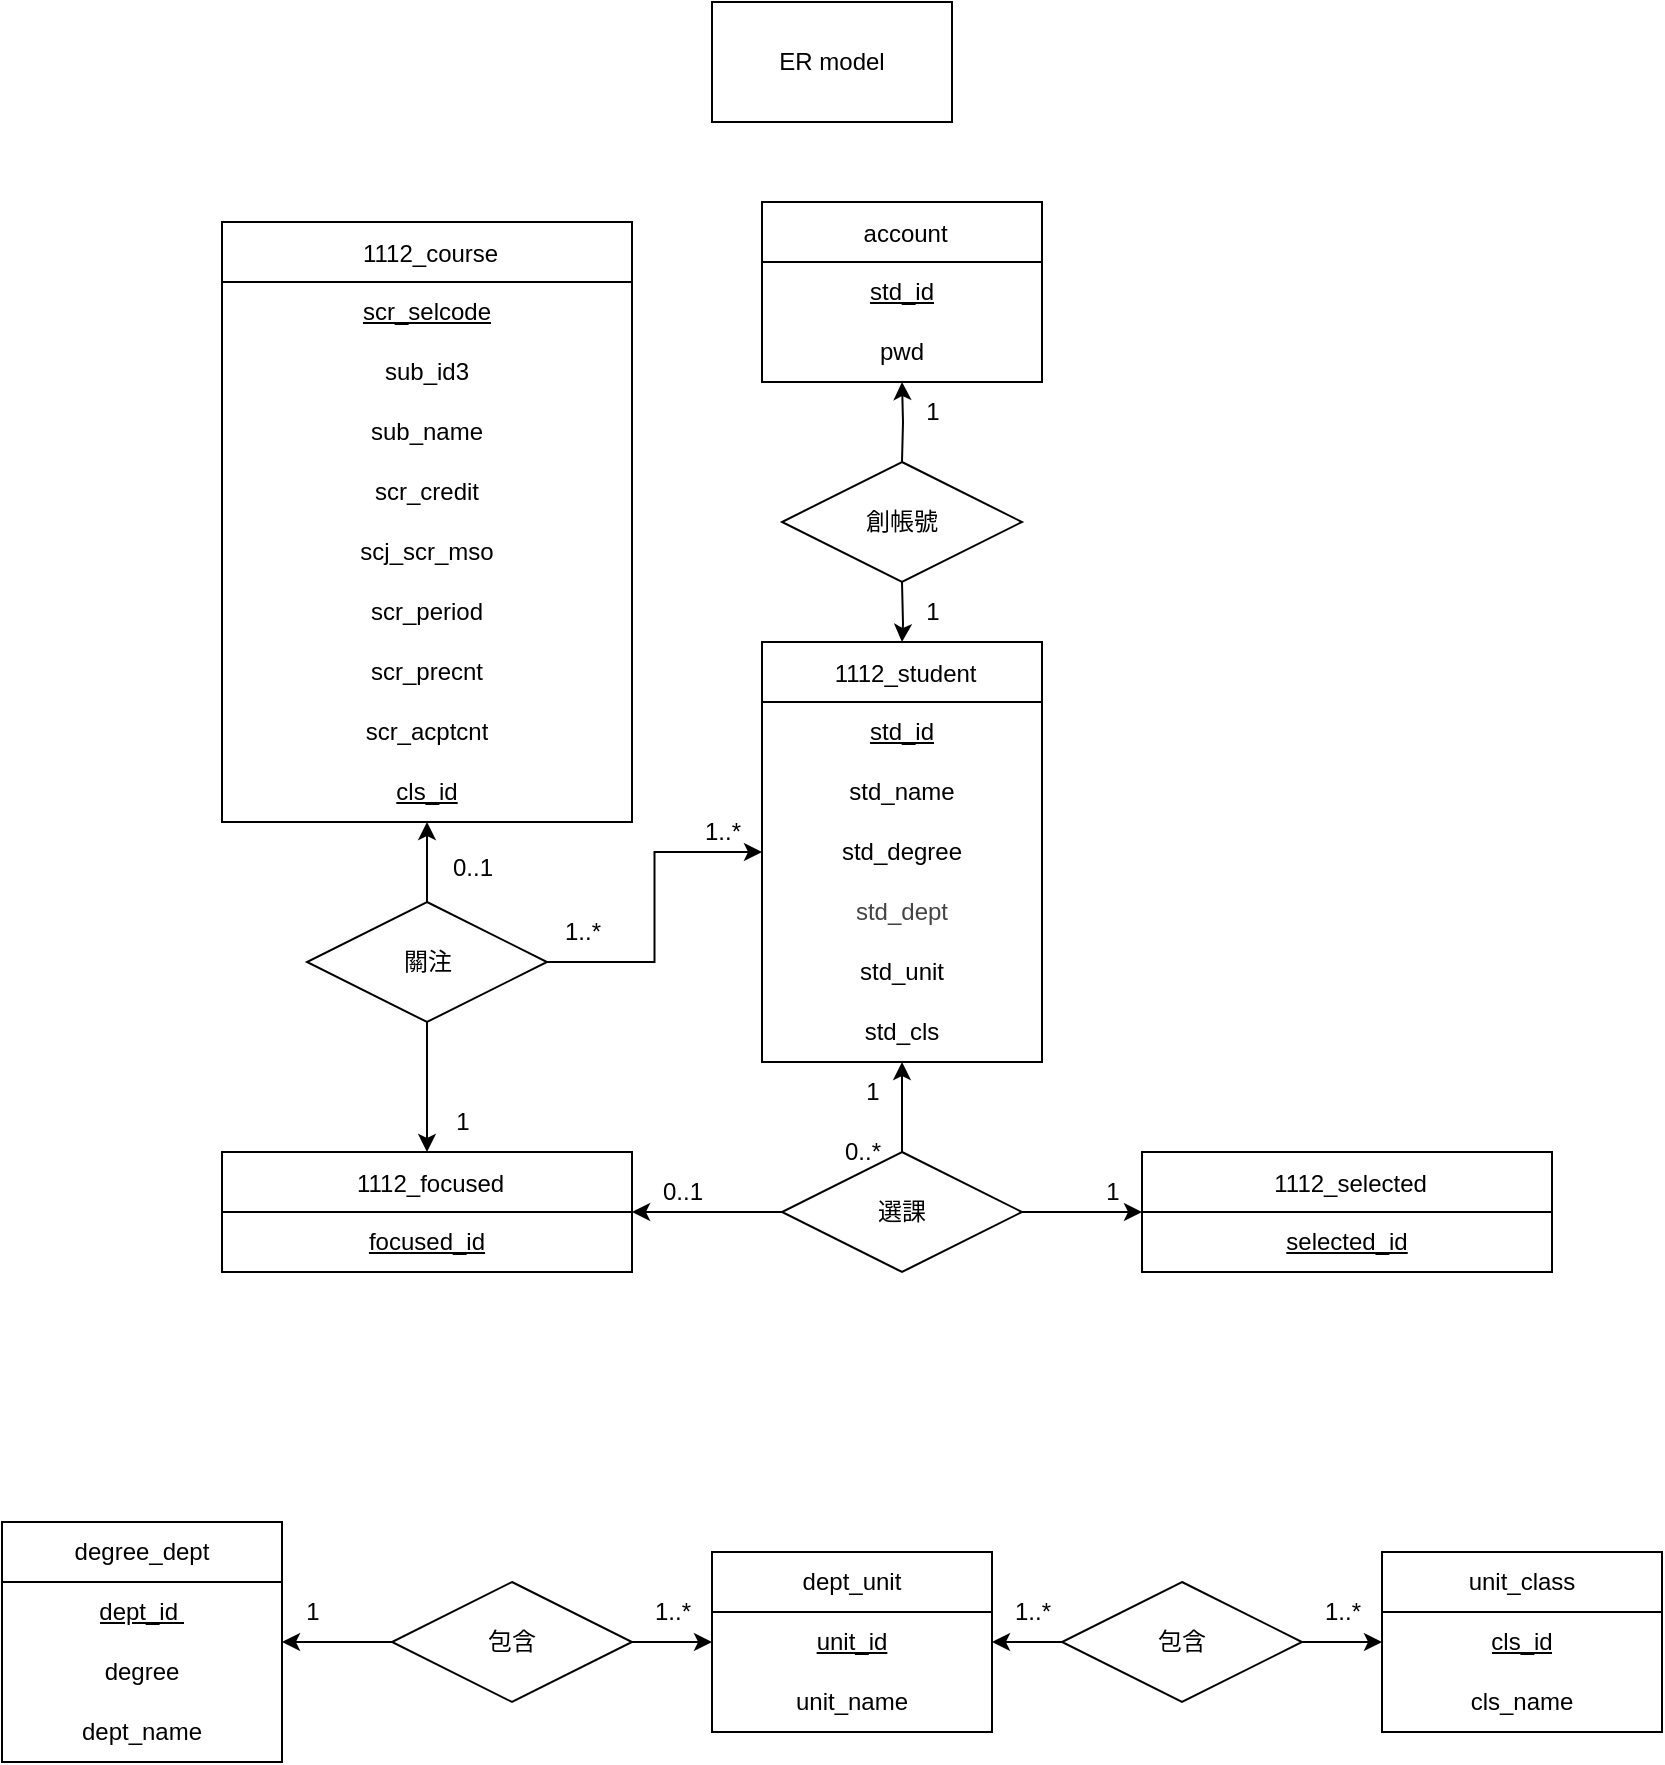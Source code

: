 <mxfile version="21.2.9" type="github">
  <diagram id="R2lEEEUBdFMjLlhIrx00" name="Page-1">
    <mxGraphModel dx="1195" dy="663" grid="1" gridSize="10" guides="1" tooltips="1" connect="1" arrows="1" fold="1" page="1" pageScale="1" pageWidth="850" pageHeight="1100" math="0" shadow="0" extFonts="Permanent Marker^https://fonts.googleapis.com/css?family=Permanent+Marker">
      <root>
        <mxCell id="0" />
        <mxCell id="1" parent="0" />
        <mxCell id="vBID_PsvmsIJTTbNB8JC-1" value="ER model" style="rounded=0;whiteSpace=wrap;html=1;fontFamily=Helvetica;fontSize=12;" parent="1" vertex="1">
          <mxGeometry x="365" y="30" width="120" height="60" as="geometry" />
        </mxCell>
        <mxCell id="yBJZet3rY0jRwUwAL0DD-2" value="&lt;a class=&quot;hover_show_full&quot; href=&quot;http://localhost/phpmyadmin/index.php?route=/sql&amp;amp;pos=0&amp;amp;db=fcu&amp;amp;table=1112_course&quot; title=&quot;瀏覽&quot; style=&quot;box-sizing: border-box; color: rgb(0, 0, 0); text-decoration-line: none; padding-left: 0.3em; line-height: 1.5em; height: 1.5em; position: relative; z-index: 100; vertical-align: sub; font-size: 12px; text-align: left;&quot;&gt;1112_course&lt;/a&gt;" style="swimlane;fontStyle=0;childLayout=stackLayout;horizontal=1;startSize=30;horizontalStack=0;resizeParent=1;resizeParentMax=0;resizeLast=0;collapsible=1;marginBottom=0;whiteSpace=wrap;html=1;fontFamily=Helvetica;fontSize=12;" vertex="1" parent="1">
          <mxGeometry x="120" y="140" width="205" height="300" as="geometry" />
        </mxCell>
        <mxCell id="yBJZet3rY0jRwUwAL0DD-3" value="scr_selcode" style="text;strokeColor=none;fillColor=none;align=center;verticalAlign=middle;spacingLeft=4;spacingRight=4;overflow=hidden;points=[[0,0.5],[1,0.5]];portConstraint=eastwest;rotatable=0;whiteSpace=wrap;html=1;fontStyle=4;fontFamily=Helvetica;fontSize=12;" vertex="1" parent="yBJZet3rY0jRwUwAL0DD-2">
          <mxGeometry y="30" width="205" height="30" as="geometry" />
        </mxCell>
        <mxCell id="yBJZet3rY0jRwUwAL0DD-4" value="sub_id3" style="text;strokeColor=none;fillColor=none;align=center;verticalAlign=middle;spacingLeft=4;spacingRight=4;overflow=hidden;points=[[0,0.5],[1,0.5]];portConstraint=eastwest;rotatable=0;whiteSpace=wrap;html=1;fontFamily=Helvetica;fontSize=12;" vertex="1" parent="yBJZet3rY0jRwUwAL0DD-2">
          <mxGeometry y="60" width="205" height="30" as="geometry" />
        </mxCell>
        <mxCell id="yBJZet3rY0jRwUwAL0DD-5" value="sub_name" style="text;strokeColor=none;fillColor=none;align=center;verticalAlign=middle;spacingLeft=4;spacingRight=4;overflow=hidden;points=[[0,0.5],[1,0.5]];portConstraint=eastwest;rotatable=0;whiteSpace=wrap;html=1;fontFamily=Helvetica;fontSize=12;" vertex="1" parent="yBJZet3rY0jRwUwAL0DD-2">
          <mxGeometry y="90" width="205" height="30" as="geometry" />
        </mxCell>
        <mxCell id="yBJZet3rY0jRwUwAL0DD-6" value="scr_credit" style="text;strokeColor=none;fillColor=none;align=center;verticalAlign=middle;spacingLeft=4;spacingRight=4;overflow=hidden;points=[[0,0.5],[1,0.5]];portConstraint=eastwest;rotatable=0;whiteSpace=wrap;html=1;fontFamily=Helvetica;fontSize=12;" vertex="1" parent="yBJZet3rY0jRwUwAL0DD-2">
          <mxGeometry y="120" width="205" height="30" as="geometry" />
        </mxCell>
        <mxCell id="yBJZet3rY0jRwUwAL0DD-7" value="scj_scr_mso" style="text;strokeColor=none;fillColor=none;align=center;verticalAlign=middle;spacingLeft=4;spacingRight=4;overflow=hidden;points=[[0,0.5],[1,0.5]];portConstraint=eastwest;rotatable=0;whiteSpace=wrap;html=1;fontFamily=Helvetica;fontSize=12;" vertex="1" parent="yBJZet3rY0jRwUwAL0DD-2">
          <mxGeometry y="150" width="205" height="30" as="geometry" />
        </mxCell>
        <mxCell id="yBJZet3rY0jRwUwAL0DD-8" value="&lt;div style=&quot;line-height: 19px; font-size: 12px;&quot;&gt;&lt;font style=&quot;font-size: 12px;&quot;&gt;scr_period&lt;/font&gt;&lt;br style=&quot;font-size: 12px;&quot;&gt;&lt;/div&gt;" style="text;strokeColor=none;fillColor=none;align=center;verticalAlign=middle;spacingLeft=4;spacingRight=4;overflow=hidden;points=[[0,0.5],[1,0.5]];portConstraint=eastwest;rotatable=0;html=1;whiteSpace=wrap;labelBackgroundColor=none;fontColor=default;fontFamily=Helvetica;fontSize=12;" vertex="1" parent="yBJZet3rY0jRwUwAL0DD-2">
          <mxGeometry y="180" width="205" height="30" as="geometry" />
        </mxCell>
        <mxCell id="yBJZet3rY0jRwUwAL0DD-9" value="&lt;div style=&quot;line-height: 19px; font-size: 12px;&quot;&gt;&lt;font style=&quot;font-size: 12px;&quot;&gt;scr_precnt&lt;/font&gt;&lt;br style=&quot;font-size: 12px;&quot;&gt;&lt;/div&gt;" style="text;strokeColor=none;fillColor=none;align=center;verticalAlign=middle;spacingLeft=4;spacingRight=4;overflow=hidden;points=[[0,0.5],[1,0.5]];portConstraint=eastwest;rotatable=0;html=1;whiteSpace=wrap;labelBackgroundColor=none;fontColor=default;fontFamily=Helvetica;fontSize=12;" vertex="1" parent="yBJZet3rY0jRwUwAL0DD-2">
          <mxGeometry y="210" width="205" height="30" as="geometry" />
        </mxCell>
        <mxCell id="yBJZet3rY0jRwUwAL0DD-10" value="&lt;div style=&quot;line-height: 19px; font-size: 12px;&quot;&gt;&lt;font style=&quot;font-size: 12px;&quot;&gt;scr_acptcnt&lt;/font&gt;&lt;br style=&quot;font-size: 12px;&quot;&gt;&lt;/div&gt;" style="text;strokeColor=none;fillColor=none;align=center;verticalAlign=middle;spacingLeft=4;spacingRight=4;overflow=hidden;points=[[0,0.5],[1,0.5]];portConstraint=eastwest;rotatable=0;html=1;whiteSpace=wrap;labelBackgroundColor=none;fontColor=default;fontFamily=Helvetica;fontSize=12;" vertex="1" parent="yBJZet3rY0jRwUwAL0DD-2">
          <mxGeometry y="240" width="205" height="30" as="geometry" />
        </mxCell>
        <mxCell id="yBJZet3rY0jRwUwAL0DD-11" value="&lt;div style=&quot;line-height: 19px; font-size: 12px;&quot;&gt;&lt;font style=&quot;font-size: 12px;&quot;&gt;cls_id&lt;/font&gt;&lt;br style=&quot;font-size: 12px;&quot;&gt;&lt;/div&gt;" style="text;strokeColor=none;fillColor=none;align=center;verticalAlign=middle;spacingLeft=4;spacingRight=4;overflow=hidden;points=[[0,0.5],[1,0.5]];portConstraint=eastwest;rotatable=0;html=1;whiteSpace=wrap;labelBackgroundColor=none;fontColor=default;fontFamily=Helvetica;fontStyle=4;fontSize=12;" vertex="1" parent="yBJZet3rY0jRwUwAL0DD-2">
          <mxGeometry y="270" width="205" height="30" as="geometry" />
        </mxCell>
        <mxCell id="yBJZet3rY0jRwUwAL0DD-12" value="&lt;a class=&quot;hover_show_full&quot; href=&quot;http://localhost/phpmyadmin/index.php?route=/sql&amp;amp;pos=0&amp;amp;db=fcu&amp;amp;table=1112_student&quot; title=&quot;瀏覽&quot; style=&quot;box-sizing: border-box; color: rgb(0, 0, 0); text-decoration-line: none; padding-left: 0.3em; line-height: 1.5em; height: 1.5em; position: relative; z-index: 100; vertical-align: sub; font-size: 12px; text-align: left;&quot;&gt;1112_student&lt;/a&gt;" style="swimlane;fontStyle=0;childLayout=stackLayout;horizontal=1;startSize=30;horizontalStack=0;resizeParent=1;resizeParentMax=0;resizeLast=0;collapsible=1;marginBottom=0;whiteSpace=wrap;html=1;fontFamily=Helvetica;fontSize=12;" vertex="1" parent="1">
          <mxGeometry x="390" y="350" width="140" height="210" as="geometry" />
        </mxCell>
        <mxCell id="yBJZet3rY0jRwUwAL0DD-13" value="std_id" style="text;strokeColor=none;fillColor=none;align=center;verticalAlign=middle;spacingLeft=4;spacingRight=4;overflow=hidden;points=[[0,0.5],[1,0.5]];portConstraint=eastwest;rotatable=0;whiteSpace=wrap;html=1;fontStyle=4;fontFamily=Helvetica;fontSize=12;" vertex="1" parent="yBJZet3rY0jRwUwAL0DD-12">
          <mxGeometry y="30" width="140" height="30" as="geometry" />
        </mxCell>
        <mxCell id="yBJZet3rY0jRwUwAL0DD-14" value="std_name" style="text;strokeColor=none;fillColor=none;align=center;verticalAlign=middle;spacingLeft=4;spacingRight=4;overflow=hidden;points=[[0,0.5],[1,0.5]];portConstraint=eastwest;rotatable=0;whiteSpace=wrap;html=1;fontFamily=Helvetica;fontSize=12;" vertex="1" parent="yBJZet3rY0jRwUwAL0DD-12">
          <mxGeometry y="60" width="140" height="30" as="geometry" />
        </mxCell>
        <mxCell id="yBJZet3rY0jRwUwAL0DD-15" value="&lt;div style=&quot;line-height: 19px; font-size: 12px;&quot;&gt;&lt;font style=&quot;font-size: 12px;&quot;&gt;std_degree&lt;/font&gt;&lt;br style=&quot;font-size: 12px;&quot;&gt;&lt;/div&gt;" style="text;strokeColor=none;fillColor=none;align=center;verticalAlign=middle;spacingLeft=4;spacingRight=4;overflow=hidden;points=[[0,0.5],[1,0.5]];portConstraint=eastwest;rotatable=0;whiteSpace=wrap;html=1;labelBackgroundColor=none;fontColor=default;fontFamily=Helvetica;fontSize=12;" vertex="1" parent="yBJZet3rY0jRwUwAL0DD-12">
          <mxGeometry y="90" width="140" height="30" as="geometry" />
        </mxCell>
        <mxCell id="yBJZet3rY0jRwUwAL0DD-16" value="&lt;div style=&quot;text-align: left; font-size: 12px;&quot;&gt;&lt;font color=&quot;#444444&quot; style=&quot;font-size: 12px;&quot;&gt;&lt;span style=&quot;font-size: 12px; background-color: rgb(255, 255, 255);&quot;&gt;std_dept&lt;/span&gt;&lt;/font&gt;&lt;/div&gt;" style="text;strokeColor=none;fillColor=none;align=center;verticalAlign=middle;spacingLeft=4;spacingRight=4;overflow=hidden;points=[[0,0.5],[1,0.5]];portConstraint=eastwest;rotatable=0;whiteSpace=wrap;html=1;labelBackgroundColor=none;fontColor=default;fontFamily=Helvetica;fontSize=12;" vertex="1" parent="yBJZet3rY0jRwUwAL0DD-12">
          <mxGeometry y="120" width="140" height="30" as="geometry" />
        </mxCell>
        <mxCell id="yBJZet3rY0jRwUwAL0DD-17" value="&lt;div style=&quot;font-size: 12px; line-height: 19px;&quot;&gt;std_unit&lt;br style=&quot;font-size: 12px;&quot;&gt;&lt;/div&gt;" style="text;strokeColor=none;fillColor=none;align=center;verticalAlign=middle;spacingLeft=4;spacingRight=4;overflow=hidden;points=[[0,0.5],[1,0.5]];portConstraint=eastwest;rotatable=0;whiteSpace=wrap;html=1;labelBackgroundColor=none;fontColor=default;fontFamily=Helvetica;fontSize=12;" vertex="1" parent="yBJZet3rY0jRwUwAL0DD-12">
          <mxGeometry y="150" width="140" height="30" as="geometry" />
        </mxCell>
        <mxCell id="yBJZet3rY0jRwUwAL0DD-18" value="&lt;div style=&quot;font-size: 12px; line-height: 19px;&quot;&gt;std_cls&lt;br style=&quot;font-size: 12px;&quot;&gt;&lt;/div&gt;" style="text;strokeColor=none;fillColor=none;align=center;verticalAlign=middle;spacingLeft=4;spacingRight=4;overflow=hidden;points=[[0,0.5],[1,0.5]];portConstraint=eastwest;rotatable=0;whiteSpace=wrap;html=1;labelBackgroundColor=none;fontColor=default;fontFamily=Helvetica;fontSize=12;" vertex="1" parent="yBJZet3rY0jRwUwAL0DD-12">
          <mxGeometry y="180" width="140" height="30" as="geometry" />
        </mxCell>
        <mxCell id="yBJZet3rY0jRwUwAL0DD-19" value="&lt;a class=&quot;hover_show_full&quot; href=&quot;http://localhost/phpmyadmin/index.php?route=/sql&amp;amp;pos=0&amp;amp;db=fcu&amp;amp;table=1112_focused&quot; title=&quot;瀏覽&quot; style=&quot;box-sizing: border-box; color: rgb(0, 0, 0); text-decoration-line: none; padding-left: 0.3em; line-height: 1.5em; height: 1.5em; position: relative; z-index: 100; vertical-align: sub; font-size: 12px; text-align: left;&quot;&gt;1112_focused&lt;/a&gt;" style="swimlane;fontStyle=0;childLayout=stackLayout;horizontal=1;startSize=30;horizontalStack=0;resizeParent=1;resizeParentMax=0;resizeLast=0;collapsible=1;marginBottom=0;whiteSpace=wrap;html=1;fontFamily=Helvetica;fontSize=12;" vertex="1" parent="1">
          <mxGeometry x="120" y="605" width="205" height="60" as="geometry" />
        </mxCell>
        <mxCell id="yBJZet3rY0jRwUwAL0DD-20" value="focused_id" style="text;strokeColor=none;fillColor=none;align=center;verticalAlign=middle;spacingLeft=4;spacingRight=4;overflow=hidden;points=[[0,0.5],[1,0.5]];portConstraint=eastwest;rotatable=0;whiteSpace=wrap;html=1;fontStyle=4;fontFamily=Helvetica;fontSize=12;" vertex="1" parent="yBJZet3rY0jRwUwAL0DD-19">
          <mxGeometry y="30" width="205" height="30" as="geometry" />
        </mxCell>
        <mxCell id="yBJZet3rY0jRwUwAL0DD-24" value="&lt;a class=&quot;hover_show_full&quot; href=&quot;http://localhost/phpmyadmin/index.php?route=/sql&amp;amp;pos=0&amp;amp;db=fcu&amp;amp;table=1112_selected&quot; title=&quot;瀏覽&quot; style=&quot;box-sizing: border-box; color: rgb(0, 0, 0); text-decoration-line: none; padding-left: 0.3em; line-height: 1.5em; height: 1.5em; position: relative; z-index: 100; vertical-align: sub; font-size: 12px; text-align: left;&quot;&gt;1112_selected&lt;/a&gt;" style="swimlane;fontStyle=0;childLayout=stackLayout;horizontal=1;startSize=30;horizontalStack=0;resizeParent=1;resizeParentMax=0;resizeLast=0;collapsible=1;marginBottom=0;whiteSpace=wrap;html=1;fontFamily=Helvetica;fontSize=12;" vertex="1" parent="1">
          <mxGeometry x="580" y="605" width="205" height="60" as="geometry" />
        </mxCell>
        <mxCell id="yBJZet3rY0jRwUwAL0DD-25" value="selected_id" style="text;strokeColor=none;fillColor=none;align=center;verticalAlign=middle;spacingLeft=4;spacingRight=4;overflow=hidden;points=[[0,0.5],[1,0.5]];portConstraint=eastwest;rotatable=0;whiteSpace=wrap;html=1;fontStyle=4;fontFamily=Helvetica;fontSize=12;" vertex="1" parent="yBJZet3rY0jRwUwAL0DD-24">
          <mxGeometry y="30" width="205" height="30" as="geometry" />
        </mxCell>
        <mxCell id="yBJZet3rY0jRwUwAL0DD-29" value="&lt;a class=&quot;hover_show_full&quot; href=&quot;http://localhost/phpmyadmin/index.php?route=/sql&amp;amp;pos=0&amp;amp;db=fcu&amp;amp;table=account&quot; title=&quot;瀏覽&quot; style=&quot;box-sizing: border-box; color: rgb(0, 0, 0); text-decoration-line: none; padding-left: 0.3em; line-height: 1.5em; height: 1.5em; position: relative; z-index: 100; vertical-align: sub; font-size: 12px; text-align: left;&quot;&gt;account&lt;/a&gt;" style="swimlane;fontStyle=0;childLayout=stackLayout;horizontal=1;startSize=30;horizontalStack=0;resizeParent=1;resizeParentMax=0;resizeLast=0;collapsible=1;marginBottom=0;whiteSpace=wrap;html=1;fontFamily=Helvetica;fontSize=12;" vertex="1" parent="1">
          <mxGeometry x="390" y="130" width="140" height="90" as="geometry" />
        </mxCell>
        <mxCell id="yBJZet3rY0jRwUwAL0DD-30" value="std_id" style="text;strokeColor=none;fillColor=none;align=center;verticalAlign=middle;spacingLeft=4;spacingRight=4;overflow=hidden;points=[[0,0.5],[1,0.5]];portConstraint=eastwest;rotatable=0;whiteSpace=wrap;html=1;fontStyle=4;fontFamily=Helvetica;fontSize=12;" vertex="1" parent="yBJZet3rY0jRwUwAL0DD-29">
          <mxGeometry y="30" width="140" height="30" as="geometry" />
        </mxCell>
        <mxCell id="yBJZet3rY0jRwUwAL0DD-31" value="pwd" style="text;strokeColor=none;fillColor=none;align=center;verticalAlign=middle;spacingLeft=4;spacingRight=4;overflow=hidden;points=[[0,0.5],[1,0.5]];portConstraint=eastwest;rotatable=0;whiteSpace=wrap;html=1;fontFamily=Helvetica;fontSize=12;" vertex="1" parent="yBJZet3rY0jRwUwAL0DD-29">
          <mxGeometry y="60" width="140" height="30" as="geometry" />
        </mxCell>
        <mxCell id="yBJZet3rY0jRwUwAL0DD-32" value="degree_dept" style="swimlane;fontStyle=0;childLayout=stackLayout;horizontal=1;startSize=30;horizontalStack=0;resizeParent=1;resizeParentMax=0;resizeLast=0;collapsible=1;marginBottom=0;whiteSpace=wrap;html=1;fontFamily=Helvetica;fontSize=12;" vertex="1" parent="1">
          <mxGeometry x="10" y="790" width="140" height="120" as="geometry" />
        </mxCell>
        <mxCell id="yBJZet3rY0jRwUwAL0DD-33" value="dept_id&amp;nbsp;" style="text;strokeColor=none;fillColor=none;align=center;verticalAlign=middle;spacingLeft=4;spacingRight=4;overflow=hidden;points=[[0,0.5],[1,0.5]];portConstraint=eastwest;rotatable=0;whiteSpace=wrap;html=1;fontStyle=4;fontFamily=Helvetica;fontSize=12;" vertex="1" parent="yBJZet3rY0jRwUwAL0DD-32">
          <mxGeometry y="30" width="140" height="30" as="geometry" />
        </mxCell>
        <mxCell id="yBJZet3rY0jRwUwAL0DD-34" value="degree" style="text;strokeColor=none;fillColor=none;align=center;verticalAlign=middle;spacingLeft=4;spacingRight=4;overflow=hidden;points=[[0,0.5],[1,0.5]];portConstraint=eastwest;rotatable=0;whiteSpace=wrap;html=1;fontStyle=0;fontFamily=Helvetica;fontSize=12;" vertex="1" parent="yBJZet3rY0jRwUwAL0DD-32">
          <mxGeometry y="60" width="140" height="30" as="geometry" />
        </mxCell>
        <mxCell id="yBJZet3rY0jRwUwAL0DD-35" value="dept_name" style="text;strokeColor=none;fillColor=none;align=center;verticalAlign=middle;spacingLeft=4;spacingRight=4;overflow=hidden;points=[[0,0.5],[1,0.5]];portConstraint=eastwest;rotatable=0;whiteSpace=wrap;html=1;fontStyle=0;fontFamily=Helvetica;fontSize=12;" vertex="1" parent="yBJZet3rY0jRwUwAL0DD-32">
          <mxGeometry y="90" width="140" height="30" as="geometry" />
        </mxCell>
        <mxCell id="yBJZet3rY0jRwUwAL0DD-36" value="dept_unit" style="swimlane;fontStyle=0;childLayout=stackLayout;horizontal=1;startSize=30;horizontalStack=0;resizeParent=1;resizeParentMax=0;resizeLast=0;collapsible=1;marginBottom=0;whiteSpace=wrap;html=1;fontFamily=Helvetica;fontSize=12;" vertex="1" parent="1">
          <mxGeometry x="365" y="805" width="140" height="90" as="geometry" />
        </mxCell>
        <mxCell id="yBJZet3rY0jRwUwAL0DD-37" value="unit_id" style="text;strokeColor=none;fillColor=none;align=center;verticalAlign=middle;spacingLeft=4;spacingRight=4;overflow=hidden;points=[[0,0.5],[1,0.5]];portConstraint=eastwest;rotatable=0;whiteSpace=wrap;html=1;fontStyle=4;fontFamily=Helvetica;fontSize=12;" vertex="1" parent="yBJZet3rY0jRwUwAL0DD-36">
          <mxGeometry y="30" width="140" height="30" as="geometry" />
        </mxCell>
        <mxCell id="yBJZet3rY0jRwUwAL0DD-96" value="&lt;font style=&quot;font-size: 12px;&quot;&gt;unit_name&lt;/font&gt;" style="text;strokeColor=none;fillColor=none;align=center;verticalAlign=middle;spacingLeft=4;spacingRight=4;overflow=hidden;points=[[0,0.5],[1,0.5]];portConstraint=eastwest;rotatable=0;whiteSpace=wrap;html=1;fontStyle=0;fontFamily=Helvetica;fontSize=12;" vertex="1" parent="yBJZet3rY0jRwUwAL0DD-36">
          <mxGeometry y="60" width="140" height="30" as="geometry" />
        </mxCell>
        <mxCell id="yBJZet3rY0jRwUwAL0DD-40" value="unit_class" style="swimlane;fontStyle=0;childLayout=stackLayout;horizontal=1;startSize=30;horizontalStack=0;resizeParent=1;resizeParentMax=0;resizeLast=0;collapsible=1;marginBottom=0;whiteSpace=wrap;html=1;fontFamily=Helvetica;fontSize=12;" vertex="1" parent="1">
          <mxGeometry x="700" y="805" width="140" height="90" as="geometry" />
        </mxCell>
        <mxCell id="yBJZet3rY0jRwUwAL0DD-41" value="cls_id" style="text;strokeColor=none;fillColor=none;align=center;verticalAlign=middle;spacingLeft=4;spacingRight=4;overflow=hidden;points=[[0,0.5],[1,0.5]];portConstraint=eastwest;rotatable=0;whiteSpace=wrap;html=1;fontStyle=4;fontFamily=Helvetica;fontSize=12;" vertex="1" parent="yBJZet3rY0jRwUwAL0DD-40">
          <mxGeometry y="30" width="140" height="30" as="geometry" />
        </mxCell>
        <mxCell id="yBJZet3rY0jRwUwAL0DD-43" value="cls_name" style="text;strokeColor=none;fillColor=none;align=center;verticalAlign=middle;spacingLeft=4;spacingRight=4;overflow=hidden;points=[[0,0.5],[1,0.5]];portConstraint=eastwest;rotatable=0;whiteSpace=wrap;html=1;fontStyle=0;fontFamily=Helvetica;fontSize=12;" vertex="1" parent="yBJZet3rY0jRwUwAL0DD-40">
          <mxGeometry y="60" width="140" height="30" as="geometry" />
        </mxCell>
        <mxCell id="yBJZet3rY0jRwUwAL0DD-54" style="edgeStyle=orthogonalEdgeStyle;rounded=0;orthogonalLoop=1;jettySize=auto;html=1;exitX=0.5;exitY=0;exitDx=0;exitDy=0;fontFamily=Helvetica;fontSize=12;" edge="1" parent="1" target="yBJZet3rY0jRwUwAL0DD-29">
          <mxGeometry relative="1" as="geometry">
            <mxPoint x="460" y="260" as="sourcePoint" />
          </mxGeometry>
        </mxCell>
        <mxCell id="yBJZet3rY0jRwUwAL0DD-55" style="edgeStyle=orthogonalEdgeStyle;rounded=0;orthogonalLoop=1;jettySize=auto;html=1;exitX=0.5;exitY=1;exitDx=0;exitDy=0;fontFamily=Helvetica;fontSize=12;" edge="1" parent="1" target="yBJZet3rY0jRwUwAL0DD-12">
          <mxGeometry relative="1" as="geometry">
            <mxPoint x="460" y="320" as="sourcePoint" />
          </mxGeometry>
        </mxCell>
        <mxCell id="yBJZet3rY0jRwUwAL0DD-50" style="edgeStyle=orthogonalEdgeStyle;rounded=0;orthogonalLoop=1;jettySize=auto;html=1;exitX=0.5;exitY=0;exitDx=0;exitDy=0;fontFamily=Helvetica;fontSize=12;" edge="1" parent="1" source="yBJZet3rY0jRwUwAL0DD-49" target="yBJZet3rY0jRwUwAL0DD-2">
          <mxGeometry relative="1" as="geometry" />
        </mxCell>
        <mxCell id="yBJZet3rY0jRwUwAL0DD-51" style="edgeStyle=orthogonalEdgeStyle;rounded=0;orthogonalLoop=1;jettySize=auto;html=1;exitX=0.5;exitY=1;exitDx=0;exitDy=0;fontFamily=Helvetica;fontSize=12;" edge="1" parent="1" source="yBJZet3rY0jRwUwAL0DD-49" target="yBJZet3rY0jRwUwAL0DD-19">
          <mxGeometry relative="1" as="geometry" />
        </mxCell>
        <mxCell id="yBJZet3rY0jRwUwAL0DD-91" style="edgeStyle=orthogonalEdgeStyle;rounded=0;orthogonalLoop=1;jettySize=auto;html=1;exitX=1;exitY=0.5;exitDx=0;exitDy=0;fontFamily=Helvetica;fontSize=12;" edge="1" parent="1" source="yBJZet3rY0jRwUwAL0DD-49" target="yBJZet3rY0jRwUwAL0DD-12">
          <mxGeometry relative="1" as="geometry" />
        </mxCell>
        <mxCell id="yBJZet3rY0jRwUwAL0DD-49" value="關注" style="shape=rhombus;perimeter=rhombusPerimeter;whiteSpace=wrap;html=1;align=center;fontFamily=Helvetica;fontSize=12;" vertex="1" parent="1">
          <mxGeometry x="162.5" y="480" width="120" height="60" as="geometry" />
        </mxCell>
        <mxCell id="yBJZet3rY0jRwUwAL0DD-58" style="edgeStyle=orthogonalEdgeStyle;rounded=0;orthogonalLoop=1;jettySize=auto;html=1;exitX=0;exitY=0.5;exitDx=0;exitDy=0;fontFamily=Helvetica;fontSize=12;" edge="1" parent="1" source="yBJZet3rY0jRwUwAL0DD-56" target="yBJZet3rY0jRwUwAL0DD-32">
          <mxGeometry relative="1" as="geometry" />
        </mxCell>
        <mxCell id="yBJZet3rY0jRwUwAL0DD-64" style="edgeStyle=orthogonalEdgeStyle;rounded=0;orthogonalLoop=1;jettySize=auto;html=1;exitX=1;exitY=0.5;exitDx=0;exitDy=0;fontFamily=Helvetica;fontSize=12;" edge="1" parent="1" source="yBJZet3rY0jRwUwAL0DD-56" target="yBJZet3rY0jRwUwAL0DD-36">
          <mxGeometry relative="1" as="geometry" />
        </mxCell>
        <mxCell id="yBJZet3rY0jRwUwAL0DD-56" value="包含" style="shape=rhombus;perimeter=rhombusPerimeter;whiteSpace=wrap;html=1;align=center;fontFamily=Helvetica;fontSize=12;" vertex="1" parent="1">
          <mxGeometry x="205" y="820" width="120" height="60" as="geometry" />
        </mxCell>
        <mxCell id="yBJZet3rY0jRwUwAL0DD-63" style="edgeStyle=orthogonalEdgeStyle;rounded=0;orthogonalLoop=1;jettySize=auto;html=1;exitX=1;exitY=0.5;exitDx=0;exitDy=0;fontFamily=Helvetica;fontSize=12;" edge="1" parent="1" source="yBJZet3rY0jRwUwAL0DD-60" target="yBJZet3rY0jRwUwAL0DD-40">
          <mxGeometry relative="1" as="geometry" />
        </mxCell>
        <mxCell id="yBJZet3rY0jRwUwAL0DD-65" style="edgeStyle=orthogonalEdgeStyle;rounded=0;orthogonalLoop=1;jettySize=auto;html=1;exitX=0;exitY=0.5;exitDx=0;exitDy=0;fontFamily=Helvetica;fontSize=12;" edge="1" parent="1" source="yBJZet3rY0jRwUwAL0DD-60" target="yBJZet3rY0jRwUwAL0DD-36">
          <mxGeometry relative="1" as="geometry" />
        </mxCell>
        <mxCell id="yBJZet3rY0jRwUwAL0DD-60" value="包含" style="shape=rhombus;perimeter=rhombusPerimeter;whiteSpace=wrap;html=1;align=center;fontFamily=Helvetica;fontSize=12;" vertex="1" parent="1">
          <mxGeometry x="540" y="820" width="120" height="60" as="geometry" />
        </mxCell>
        <mxCell id="yBJZet3rY0jRwUwAL0DD-68" style="edgeStyle=orthogonalEdgeStyle;rounded=0;orthogonalLoop=1;jettySize=auto;html=1;exitX=0;exitY=0.5;exitDx=0;exitDy=0;fontFamily=Helvetica;fontSize=12;" edge="1" parent="1" source="yBJZet3rY0jRwUwAL0DD-67" target="yBJZet3rY0jRwUwAL0DD-19">
          <mxGeometry relative="1" as="geometry" />
        </mxCell>
        <mxCell id="yBJZet3rY0jRwUwAL0DD-69" style="edgeStyle=orthogonalEdgeStyle;rounded=0;orthogonalLoop=1;jettySize=auto;html=1;fontFamily=Helvetica;fontSize=12;" edge="1" parent="1" source="yBJZet3rY0jRwUwAL0DD-67" target="yBJZet3rY0jRwUwAL0DD-24">
          <mxGeometry relative="1" as="geometry" />
        </mxCell>
        <mxCell id="yBJZet3rY0jRwUwAL0DD-90" style="edgeStyle=orthogonalEdgeStyle;rounded=0;orthogonalLoop=1;jettySize=auto;html=1;exitX=0.5;exitY=0;exitDx=0;exitDy=0;fontFamily=Helvetica;fontSize=12;" edge="1" parent="1" source="yBJZet3rY0jRwUwAL0DD-67" target="yBJZet3rY0jRwUwAL0DD-12">
          <mxGeometry relative="1" as="geometry" />
        </mxCell>
        <mxCell id="yBJZet3rY0jRwUwAL0DD-67" value="選課" style="shape=rhombus;perimeter=rhombusPerimeter;whiteSpace=wrap;html=1;align=center;fontFamily=Helvetica;fontSize=12;" vertex="1" parent="1">
          <mxGeometry x="400" y="605" width="120" height="60" as="geometry" />
        </mxCell>
        <mxCell id="yBJZet3rY0jRwUwAL0DD-70" value="0..1" style="text;html=1;align=center;verticalAlign=middle;resizable=0;points=[];autosize=1;strokeColor=none;fillColor=none;fontFamily=Helvetica;fontSize=12;" vertex="1" parent="1">
          <mxGeometry x="225" y="448" width="40" height="30" as="geometry" />
        </mxCell>
        <mxCell id="yBJZet3rY0jRwUwAL0DD-71" value="1" style="text;html=1;align=center;verticalAlign=middle;resizable=0;points=[];autosize=1;strokeColor=none;fillColor=none;fontFamily=Helvetica;fontSize=12;" vertex="1" parent="1">
          <mxGeometry x="225" y="575" width="30" height="30" as="geometry" />
        </mxCell>
        <mxCell id="yBJZet3rY0jRwUwAL0DD-72" value="1" style="text;html=1;align=center;verticalAlign=middle;resizable=0;points=[];autosize=1;strokeColor=none;fillColor=none;fontFamily=Helvetica;fontSize=12;" vertex="1" parent="1">
          <mxGeometry x="460" y="220" width="30" height="30" as="geometry" />
        </mxCell>
        <mxCell id="yBJZet3rY0jRwUwAL0DD-73" value="1" style="text;html=1;align=center;verticalAlign=middle;resizable=0;points=[];autosize=1;strokeColor=none;fillColor=none;fontFamily=Helvetica;fontSize=12;" vertex="1" parent="1">
          <mxGeometry x="460" y="320" width="30" height="30" as="geometry" />
        </mxCell>
        <mxCell id="yBJZet3rY0jRwUwAL0DD-74" value="創帳號" style="shape=rhombus;perimeter=rhombusPerimeter;whiteSpace=wrap;html=1;align=center;fontFamily=Helvetica;fontSize=12;" vertex="1" parent="1">
          <mxGeometry x="400" y="260" width="120" height="60" as="geometry" />
        </mxCell>
        <mxCell id="yBJZet3rY0jRwUwAL0DD-76" value="0..1" style="text;html=1;align=center;verticalAlign=middle;resizable=0;points=[];autosize=1;strokeColor=none;fillColor=none;fontFamily=Helvetica;fontSize=12;" vertex="1" parent="1">
          <mxGeometry x="330" y="610" width="40" height="30" as="geometry" />
        </mxCell>
        <mxCell id="yBJZet3rY0jRwUwAL0DD-77" value="1" style="text;html=1;align=center;verticalAlign=middle;resizable=0;points=[];autosize=1;strokeColor=none;fillColor=none;fontFamily=Helvetica;fontSize=12;" vertex="1" parent="1">
          <mxGeometry x="550" y="610" width="30" height="30" as="geometry" />
        </mxCell>
        <mxCell id="yBJZet3rY0jRwUwAL0DD-78" value="1" style="text;html=1;align=center;verticalAlign=middle;resizable=0;points=[];autosize=1;strokeColor=none;fillColor=none;fontFamily=Helvetica;fontSize=12;" vertex="1" parent="1">
          <mxGeometry x="150" y="820" width="30" height="30" as="geometry" />
        </mxCell>
        <mxCell id="yBJZet3rY0jRwUwAL0DD-79" value="1..*" style="text;html=1;align=center;verticalAlign=middle;resizable=0;points=[];autosize=1;strokeColor=none;fillColor=none;fontFamily=Helvetica;fontSize=12;" vertex="1" parent="1">
          <mxGeometry x="325" y="820" width="40" height="30" as="geometry" />
        </mxCell>
        <mxCell id="yBJZet3rY0jRwUwAL0DD-80" value="1..*" style="text;html=1;align=center;verticalAlign=middle;resizable=0;points=[];autosize=1;strokeColor=none;fillColor=none;fontFamily=Helvetica;fontSize=12;" vertex="1" parent="1">
          <mxGeometry x="505" y="820" width="40" height="30" as="geometry" />
        </mxCell>
        <mxCell id="yBJZet3rY0jRwUwAL0DD-81" value="1..*" style="text;html=1;align=center;verticalAlign=middle;resizable=0;points=[];autosize=1;strokeColor=none;fillColor=none;fontFamily=Helvetica;fontSize=12;" vertex="1" parent="1">
          <mxGeometry x="660" y="820" width="40" height="30" as="geometry" />
        </mxCell>
        <mxCell id="yBJZet3rY0jRwUwAL0DD-92" value="1" style="text;html=1;align=center;verticalAlign=middle;resizable=0;points=[];autosize=1;strokeColor=none;fillColor=none;fontFamily=Helvetica;fontSize=12;" vertex="1" parent="1">
          <mxGeometry x="430" y="560" width="30" height="30" as="geometry" />
        </mxCell>
        <mxCell id="yBJZet3rY0jRwUwAL0DD-93" value="0..*" style="text;html=1;align=center;verticalAlign=middle;resizable=0;points=[];autosize=1;strokeColor=none;fillColor=none;fontFamily=Helvetica;fontSize=12;" vertex="1" parent="1">
          <mxGeometry x="420" y="590" width="40" height="30" as="geometry" />
        </mxCell>
        <mxCell id="yBJZet3rY0jRwUwAL0DD-94" value="1..*" style="text;html=1;align=center;verticalAlign=middle;resizable=0;points=[];autosize=1;strokeColor=none;fillColor=none;fontFamily=Helvetica;fontSize=12;" vertex="1" parent="1">
          <mxGeometry x="350" y="430" width="40" height="30" as="geometry" />
        </mxCell>
        <mxCell id="yBJZet3rY0jRwUwAL0DD-95" value="1..*" style="text;html=1;align=center;verticalAlign=middle;resizable=0;points=[];autosize=1;strokeColor=none;fillColor=none;fontFamily=Helvetica;fontSize=12;" vertex="1" parent="1">
          <mxGeometry x="280" y="480" width="40" height="30" as="geometry" />
        </mxCell>
      </root>
    </mxGraphModel>
  </diagram>
</mxfile>
